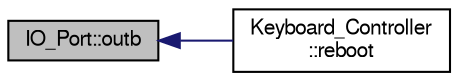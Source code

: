 digraph "IO_Port::outb"
{
  bgcolor="transparent";
  edge [fontname="FreeSans",fontsize="10",labelfontname="FreeSans",labelfontsize="10"];
  node [fontname="FreeSans",fontsize="10",shape=record];
  rankdir="LR";
  Node1 [label="IO_Port::outb",height=0.2,width=0.4,color="black", fillcolor="grey75", style="filled" fontcolor="black"];
  Node1 -> Node2 [dir="back",color="midnightblue",fontsize="10",style="solid",fontname="FreeSans"];
  Node2 [label="Keyboard_Controller\l::reboot",height=0.2,width=0.4,color="black",URL="$classKeyboard__Controller.html#a686dd47e66ae9c2d9ccf1b9f84d3e99d",tooltip="reboots the computer"];
}
